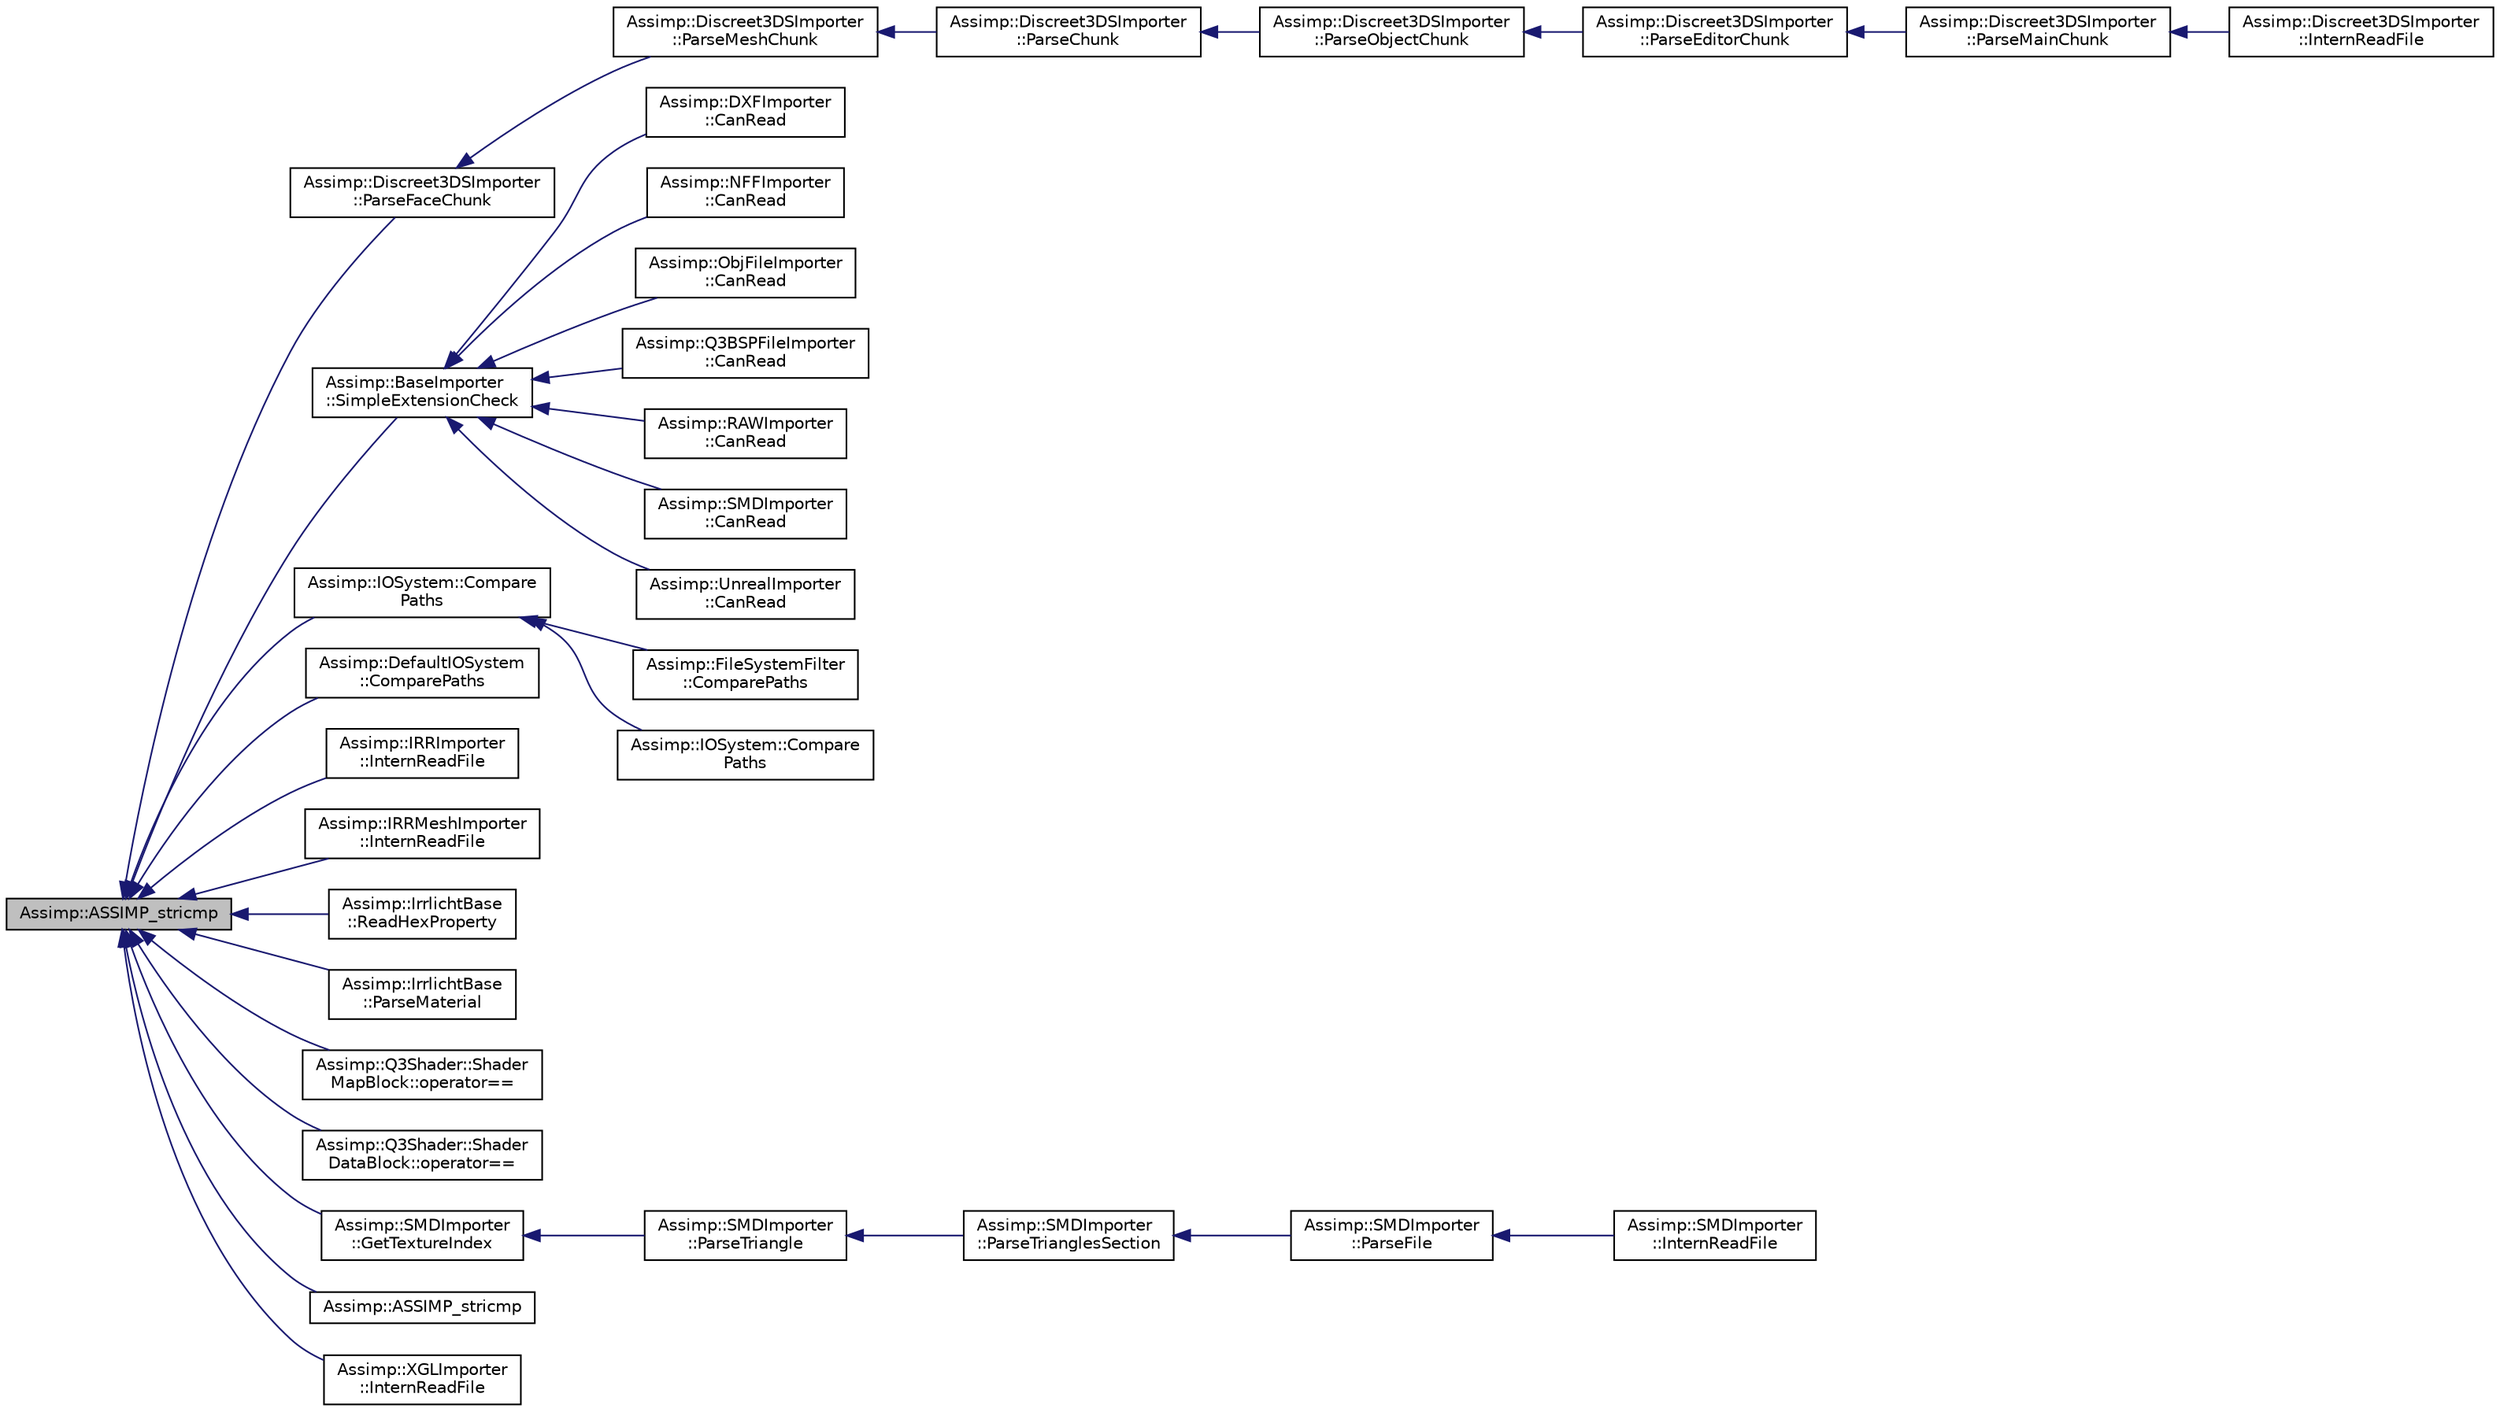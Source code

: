 digraph "Assimp::ASSIMP_stricmp"
{
  edge [fontname="Helvetica",fontsize="10",labelfontname="Helvetica",labelfontsize="10"];
  node [fontname="Helvetica",fontsize="10",shape=record];
  rankdir="LR";
  Node1 [label="Assimp::ASSIMP_stricmp",height=0.2,width=0.4,color="black", fillcolor="grey75", style="filled", fontcolor="black"];
  Node1 -> Node2 [dir="back",color="midnightblue",fontsize="10",style="solid",fontname="Helvetica"];
  Node2 [label="Assimp::Discreet3DSImporter\l::ParseFaceChunk",height=0.2,width=0.4,color="black", fillcolor="white", style="filled",URL="$class_assimp_1_1_discreet3_d_s_importer.html#ac1e6397477c3199f10f6ec67bb02c219"];
  Node2 -> Node3 [dir="back",color="midnightblue",fontsize="10",style="solid",fontname="Helvetica"];
  Node3 [label="Assimp::Discreet3DSImporter\l::ParseMeshChunk",height=0.2,width=0.4,color="black", fillcolor="white", style="filled",URL="$class_assimp_1_1_discreet3_d_s_importer.html#afe554f1673a9da4414338c0f728c4291"];
  Node3 -> Node4 [dir="back",color="midnightblue",fontsize="10",style="solid",fontname="Helvetica"];
  Node4 [label="Assimp::Discreet3DSImporter\l::ParseChunk",height=0.2,width=0.4,color="black", fillcolor="white", style="filled",URL="$class_assimp_1_1_discreet3_d_s_importer.html#a73f4620770f9025734df29b2e5f877a3"];
  Node4 -> Node5 [dir="back",color="midnightblue",fontsize="10",style="solid",fontname="Helvetica"];
  Node5 [label="Assimp::Discreet3DSImporter\l::ParseObjectChunk",height=0.2,width=0.4,color="black", fillcolor="white", style="filled",URL="$class_assimp_1_1_discreet3_d_s_importer.html#aaa3cbae948bc9b29d2b9a9148cee56df"];
  Node5 -> Node6 [dir="back",color="midnightblue",fontsize="10",style="solid",fontname="Helvetica"];
  Node6 [label="Assimp::Discreet3DSImporter\l::ParseEditorChunk",height=0.2,width=0.4,color="black", fillcolor="white", style="filled",URL="$class_assimp_1_1_discreet3_d_s_importer.html#addcb60797b0e32d22344072686c689c5"];
  Node6 -> Node7 [dir="back",color="midnightblue",fontsize="10",style="solid",fontname="Helvetica"];
  Node7 [label="Assimp::Discreet3DSImporter\l::ParseMainChunk",height=0.2,width=0.4,color="black", fillcolor="white", style="filled",URL="$class_assimp_1_1_discreet3_d_s_importer.html#adbcf9fbe5c00a734e1939dbadd75604e"];
  Node7 -> Node8 [dir="back",color="midnightblue",fontsize="10",style="solid",fontname="Helvetica"];
  Node8 [label="Assimp::Discreet3DSImporter\l::InternReadFile",height=0.2,width=0.4,color="black", fillcolor="white", style="filled",URL="$class_assimp_1_1_discreet3_d_s_importer.html#abf7e6eb912d47870e4b3ceec16376a90"];
  Node1 -> Node9 [dir="back",color="midnightblue",fontsize="10",style="solid",fontname="Helvetica"];
  Node9 [label="Assimp::BaseImporter\l::SimpleExtensionCheck",height=0.2,width=0.4,color="black", fillcolor="white", style="filled",URL="$class_assimp_1_1_base_importer.html#a459774d87bff2cc54afbd768de98d438",tooltip="Check whether a file has a specific file extension. "];
  Node9 -> Node10 [dir="back",color="midnightblue",fontsize="10",style="solid",fontname="Helvetica"];
  Node10 [label="Assimp::DXFImporter\l::CanRead",height=0.2,width=0.4,color="black", fillcolor="white", style="filled",URL="$class_assimp_1_1_d_x_f_importer.html#a77a344cd0c5576f9705aba80fbc56c0b"];
  Node9 -> Node11 [dir="back",color="midnightblue",fontsize="10",style="solid",fontname="Helvetica"];
  Node11 [label="Assimp::NFFImporter\l::CanRead",height=0.2,width=0.4,color="black", fillcolor="white", style="filled",URL="$class_assimp_1_1_n_f_f_importer.html#a219c8db688c14e57f02e69a37bc585da"];
  Node9 -> Node12 [dir="back",color="midnightblue",fontsize="10",style="solid",fontname="Helvetica"];
  Node12 [label="Assimp::ObjFileImporter\l::CanRead",height=0.2,width=0.4,color="black", fillcolor="white", style="filled",URL="$class_assimp_1_1_obj_file_importer.html#a72c5f978c9c4c618b407e062b9912ed3",tooltip="Returns whether the class can handle the format of the given file. "];
  Node9 -> Node13 [dir="back",color="midnightblue",fontsize="10",style="solid",fontname="Helvetica"];
  Node13 [label="Assimp::Q3BSPFileImporter\l::CanRead",height=0.2,width=0.4,color="black", fillcolor="white", style="filled",URL="$class_assimp_1_1_q3_b_s_p_file_importer.html#a9c17059ed987592cf7189a698a11e17c",tooltip="Returns whether the class can handle the format of the given file. "];
  Node9 -> Node14 [dir="back",color="midnightblue",fontsize="10",style="solid",fontname="Helvetica"];
  Node14 [label="Assimp::RAWImporter\l::CanRead",height=0.2,width=0.4,color="black", fillcolor="white", style="filled",URL="$class_assimp_1_1_r_a_w_importer.html#aa9d9ea763ab2a5efef57fc8217773173"];
  Node9 -> Node15 [dir="back",color="midnightblue",fontsize="10",style="solid",fontname="Helvetica"];
  Node15 [label="Assimp::SMDImporter\l::CanRead",height=0.2,width=0.4,color="black", fillcolor="white", style="filled",URL="$class_assimp_1_1_s_m_d_importer.html#a286b1d0e764a20f91382dee487daa5a5"];
  Node9 -> Node16 [dir="back",color="midnightblue",fontsize="10",style="solid",fontname="Helvetica"];
  Node16 [label="Assimp::UnrealImporter\l::CanRead",height=0.2,width=0.4,color="black", fillcolor="white", style="filled",URL="$class_assimp_1_1_unreal_importer.html#a346ca2f9970112362de60301c17f6894",tooltip="Returns whether we can handle the format of the given file. "];
  Node1 -> Node17 [dir="back",color="midnightblue",fontsize="10",style="solid",fontname="Helvetica"];
  Node17 [label="Assimp::IOSystem::Compare\lPaths",height=0.2,width=0.4,color="black", fillcolor="white", style="filled",URL="$class_assimp_1_1_i_o_system.html#aeb9bb9a0c240ea39d2a06845c7616ffc",tooltip="Compares two paths and check whether the point to identical files. "];
  Node17 -> Node18 [dir="back",color="midnightblue",fontsize="10",style="solid",fontname="Helvetica"];
  Node18 [label="Assimp::FileSystemFilter\l::ComparePaths",height=0.2,width=0.4,color="black", fillcolor="white", style="filled",URL="$class_assimp_1_1_file_system_filter.html#ae4e3f3d8d868b1c09ad927419a4b14e6"];
  Node17 -> Node19 [dir="back",color="midnightblue",fontsize="10",style="solid",fontname="Helvetica"];
  Node19 [label="Assimp::IOSystem::Compare\lPaths",height=0.2,width=0.4,color="black", fillcolor="white", style="filled",URL="$class_assimp_1_1_i_o_system.html#a279d1d4b0b2aa37800e222aad508dff1",tooltip="For backward compatibility. "];
  Node1 -> Node20 [dir="back",color="midnightblue",fontsize="10",style="solid",fontname="Helvetica"];
  Node20 [label="Assimp::DefaultIOSystem\l::ComparePaths",height=0.2,width=0.4,color="black", fillcolor="white", style="filled",URL="$class_assimp_1_1_default_i_o_system.html#aa46912c92a9207723fa012d2bf21d494"];
  Node1 -> Node21 [dir="back",color="midnightblue",fontsize="10",style="solid",fontname="Helvetica"];
  Node21 [label="Assimp::IRRImporter\l::InternReadFile",height=0.2,width=0.4,color="black", fillcolor="white", style="filled",URL="$class_assimp_1_1_i_r_r_importer.html#adad165810aa7d7859ebe688bd27aa39f"];
  Node1 -> Node22 [dir="back",color="midnightblue",fontsize="10",style="solid",fontname="Helvetica"];
  Node22 [label="Assimp::IRRMeshImporter\l::InternReadFile",height=0.2,width=0.4,color="black", fillcolor="white", style="filled",URL="$class_assimp_1_1_i_r_r_mesh_importer.html#ab15c2a44e777baf330e51535b4f2a2e0"];
  Node1 -> Node23 [dir="back",color="midnightblue",fontsize="10",style="solid",fontname="Helvetica"];
  Node23 [label="Assimp::IrrlichtBase\l::ReadHexProperty",height=0.2,width=0.4,color="black", fillcolor="white", style="filled",URL="$class_assimp_1_1_irrlicht_base.html#a3e4c34a680b92161f497322055a10831"];
  Node1 -> Node24 [dir="back",color="midnightblue",fontsize="10",style="solid",fontname="Helvetica"];
  Node24 [label="Assimp::IrrlichtBase\l::ParseMaterial",height=0.2,width=0.4,color="black", fillcolor="white", style="filled",URL="$class_assimp_1_1_irrlicht_base.html#abb02caad9a1263c492e895b70aa46ca0"];
  Node1 -> Node25 [dir="back",color="midnightblue",fontsize="10",style="solid",fontname="Helvetica"];
  Node25 [label="Assimp::Q3Shader::Shader\lMapBlock::operator==",height=0.2,width=0.4,color="black", fillcolor="white", style="filled",URL="$struct_assimp_1_1_q3_shader_1_1_shader_map_block.html#aa074aea6e35c71dcb2b37be3027c5bfc",tooltip="For std::find() "];
  Node1 -> Node26 [dir="back",color="midnightblue",fontsize="10",style="solid",fontname="Helvetica"];
  Node26 [label="Assimp::Q3Shader::Shader\lDataBlock::operator==",height=0.2,width=0.4,color="black", fillcolor="white", style="filled",URL="$struct_assimp_1_1_q3_shader_1_1_shader_data_block.html#af78f341414c32e52de4c08ec2e120523",tooltip="For std::find() "];
  Node1 -> Node27 [dir="back",color="midnightblue",fontsize="10",style="solid",fontname="Helvetica"];
  Node27 [label="Assimp::SMDImporter\l::GetTextureIndex",height=0.2,width=0.4,color="black", fillcolor="white", style="filled",URL="$class_assimp_1_1_s_m_d_importer.html#accb2ea5eff088bd164576914b83e20c8"];
  Node27 -> Node28 [dir="back",color="midnightblue",fontsize="10",style="solid",fontname="Helvetica"];
  Node28 [label="Assimp::SMDImporter\l::ParseTriangle",height=0.2,width=0.4,color="black", fillcolor="white", style="filled",URL="$class_assimp_1_1_s_m_d_importer.html#a220c7c5a0c1014fa47c18a2d92a17791"];
  Node28 -> Node29 [dir="back",color="midnightblue",fontsize="10",style="solid",fontname="Helvetica"];
  Node29 [label="Assimp::SMDImporter\l::ParseTrianglesSection",height=0.2,width=0.4,color="black", fillcolor="white", style="filled",URL="$class_assimp_1_1_s_m_d_importer.html#a0dd80205c4b35fbade3d38da409c8738"];
  Node29 -> Node30 [dir="back",color="midnightblue",fontsize="10",style="solid",fontname="Helvetica"];
  Node30 [label="Assimp::SMDImporter\l::ParseFile",height=0.2,width=0.4,color="black", fillcolor="white", style="filled",URL="$class_assimp_1_1_s_m_d_importer.html#a4075b3c88e26fa5d812dee09c4021223"];
  Node30 -> Node31 [dir="back",color="midnightblue",fontsize="10",style="solid",fontname="Helvetica"];
  Node31 [label="Assimp::SMDImporter\l::InternReadFile",height=0.2,width=0.4,color="black", fillcolor="white", style="filled",URL="$class_assimp_1_1_s_m_d_importer.html#a4f1ad132927d8077a231228223b392eb"];
  Node1 -> Node32 [dir="back",color="midnightblue",fontsize="10",style="solid",fontname="Helvetica"];
  Node32 [label="Assimp::ASSIMP_stricmp",height=0.2,width=0.4,color="black", fillcolor="white", style="filled",URL="$namespace_assimp.html#abd7b0704eb33d941b05a778f916cf963",tooltip="Case independent comparison of two std::strings. "];
  Node1 -> Node33 [dir="back",color="midnightblue",fontsize="10",style="solid",fontname="Helvetica"];
  Node33 [label="Assimp::XGLImporter\l::InternReadFile",height=0.2,width=0.4,color="black", fillcolor="white", style="filled",URL="$class_assimp_1_1_x_g_l_importer.html#a69abe132ca27c756c56f373af7f2d2f2"];
}
